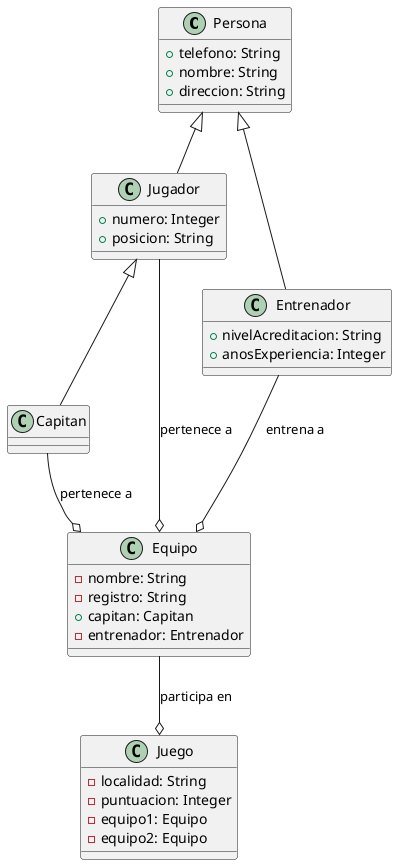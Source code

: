 @startuml Juego Panamericano Voleibol
class Persona {
    + telefono: String
    + nombre: String
    + direccion: String
}

class Jugador extends Persona {
    + numero: Integer
    + posicion: String
}

class Capitan extends Jugador {
}

class Entrenador extends Persona {
    + nivelAcreditacion: String
    + anosExperiencia: Integer
}

class Equipo {
    - nombre: String
    - registro: String
    + capitan: Capitan
    - entrenador: Entrenador
}

class Juego {
    - localidad: String
    - puntuacion: Integer
    - equipo1: Equipo
    - equipo2: Equipo
}

Jugador --o Equipo: pertenece a
Capitan --o Equipo: pertenece a
Entrenador --o Equipo: entrena a
Equipo --o Juego: participa en
@enduml